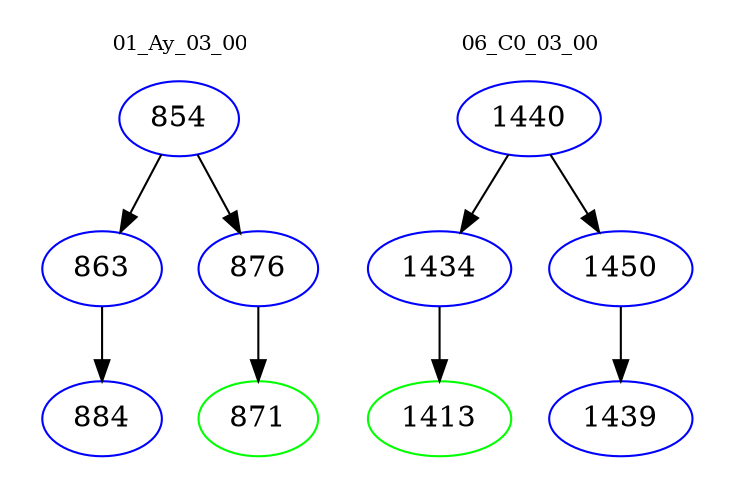 digraph{
subgraph cluster_0 {
color = white
label = "01_Ay_03_00";
fontsize=10;
T0_854 [label="854", color="blue"]
T0_854 -> T0_863 [color="black"]
T0_863 [label="863", color="blue"]
T0_863 -> T0_884 [color="black"]
T0_884 [label="884", color="blue"]
T0_854 -> T0_876 [color="black"]
T0_876 [label="876", color="blue"]
T0_876 -> T0_871 [color="black"]
T0_871 [label="871", color="green"]
}
subgraph cluster_1 {
color = white
label = "06_C0_03_00";
fontsize=10;
T1_1440 [label="1440", color="blue"]
T1_1440 -> T1_1434 [color="black"]
T1_1434 [label="1434", color="blue"]
T1_1434 -> T1_1413 [color="black"]
T1_1413 [label="1413", color="green"]
T1_1440 -> T1_1450 [color="black"]
T1_1450 [label="1450", color="blue"]
T1_1450 -> T1_1439 [color="black"]
T1_1439 [label="1439", color="blue"]
}
}
